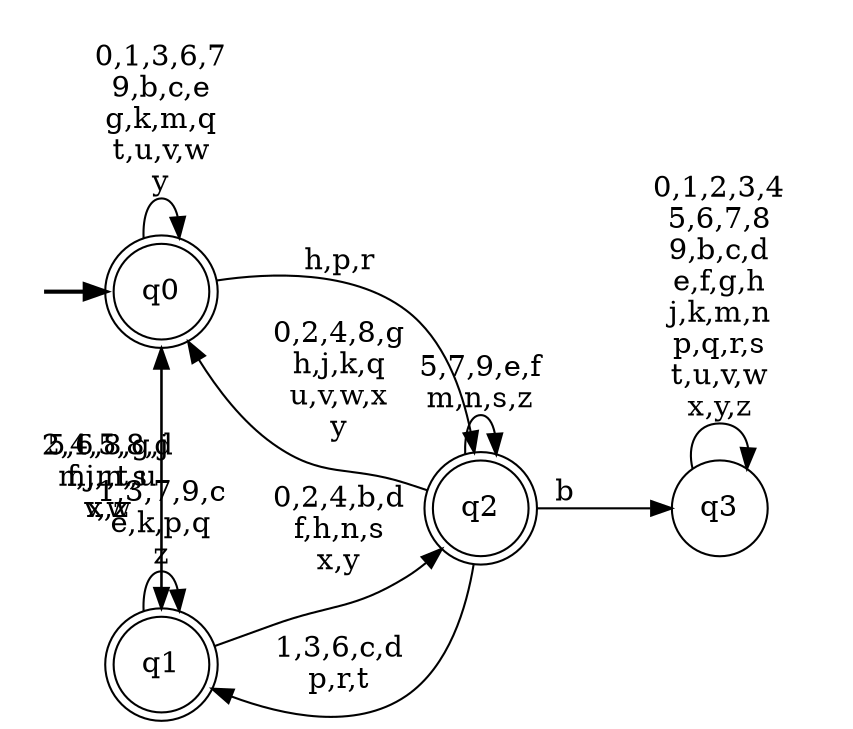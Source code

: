 digraph BlueStar {
__start0 [style = invis, shape = none, label = "", width = 0, height = 0];

rankdir=LR;
size="8,5";

s0 [style="rounded,filled", color="black", fillcolor="white" shape="doublecircle", label="q0"];
s1 [style="rounded,filled", color="black", fillcolor="white" shape="doublecircle", label="q1"];
s2 [style="rounded,filled", color="black", fillcolor="white" shape="doublecircle", label="q2"];
s3 [style="filled", color="black", fillcolor="white" shape="circle", label="q3"];
subgraph cluster_main { 
	graph [pad=".75", ranksep="0.15", nodesep="0.15"];
	 style=invis; 
	__start0 -> s0 [penwidth=2];
}
s0 -> s0 [label="0,1,3,6,7\n9,b,c,e\ng,k,m,q\nt,u,v,w\ny"];
s0 -> s1 [label="2,4,5,8,d\nf,j,n,s\nx,z"];
s0 -> s2 [label="h,p,r"];
s1 -> s0 [label="5,6,8,g,j\nm,r,t,u\nv,w"];
s1 -> s1 [label="1,3,7,9,c\ne,k,p,q\nz"];
s1 -> s2 [label="0,2,4,b,d\nf,h,n,s\nx,y"];
s2 -> s0 [label="0,2,4,8,g\nh,j,k,q\nu,v,w,x\ny"];
s2 -> s1 [label="1,3,6,c,d\np,r,t"];
s2 -> s2 [label="5,7,9,e,f\nm,n,s,z"];
s2 -> s3 [label="b"];
s3 -> s3 [label="0,1,2,3,4\n5,6,7,8\n9,b,c,d\ne,f,g,h\nj,k,m,n\np,q,r,s\nt,u,v,w\nx,y,z"];

}